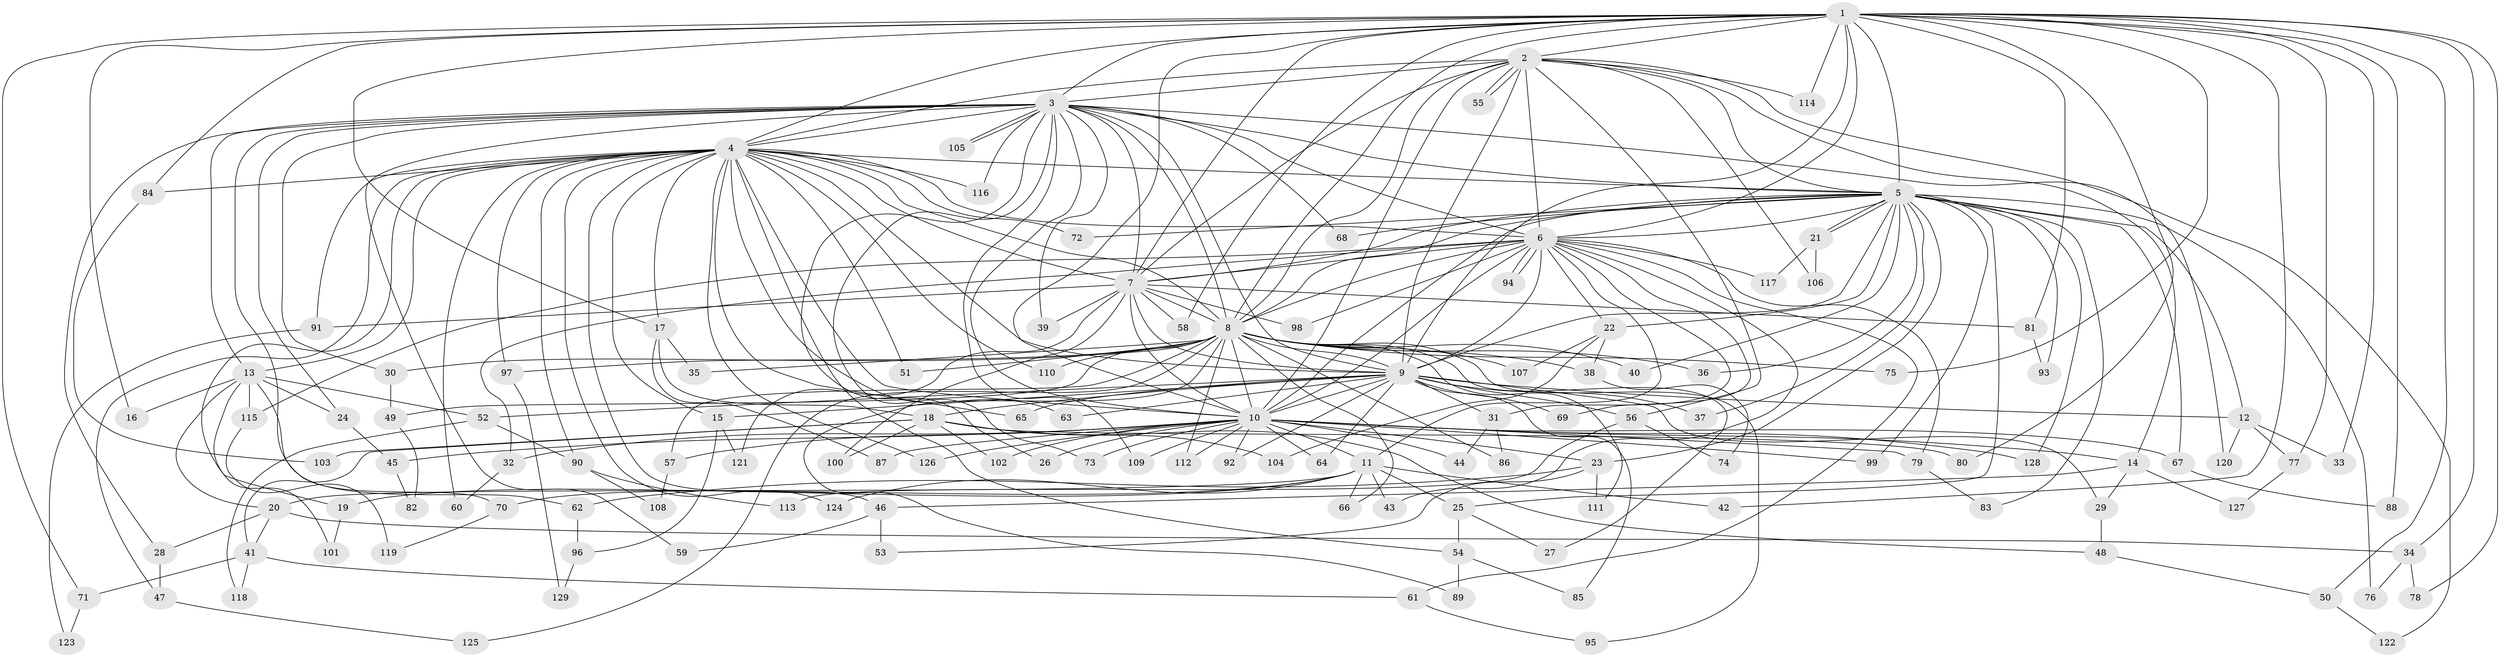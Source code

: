 // Generated by graph-tools (version 1.1) at 2025/25/03/09/25 03:25:51]
// undirected, 129 vertices, 283 edges
graph export_dot {
graph [start="1"]
  node [color=gray90,style=filled];
  1;
  2;
  3;
  4;
  5;
  6;
  7;
  8;
  9;
  10;
  11;
  12;
  13;
  14;
  15;
  16;
  17;
  18;
  19;
  20;
  21;
  22;
  23;
  24;
  25;
  26;
  27;
  28;
  29;
  30;
  31;
  32;
  33;
  34;
  35;
  36;
  37;
  38;
  39;
  40;
  41;
  42;
  43;
  44;
  45;
  46;
  47;
  48;
  49;
  50;
  51;
  52;
  53;
  54;
  55;
  56;
  57;
  58;
  59;
  60;
  61;
  62;
  63;
  64;
  65;
  66;
  67;
  68;
  69;
  70;
  71;
  72;
  73;
  74;
  75;
  76;
  77;
  78;
  79;
  80;
  81;
  82;
  83;
  84;
  85;
  86;
  87;
  88;
  89;
  90;
  91;
  92;
  93;
  94;
  95;
  96;
  97;
  98;
  99;
  100;
  101;
  102;
  103;
  104;
  105;
  106;
  107;
  108;
  109;
  110;
  111;
  112;
  113;
  114;
  115;
  116;
  117;
  118;
  119;
  120;
  121;
  122;
  123;
  124;
  125;
  126;
  127;
  128;
  129;
  1 -- 2;
  1 -- 3;
  1 -- 4;
  1 -- 5;
  1 -- 6;
  1 -- 7;
  1 -- 8;
  1 -- 9;
  1 -- 10;
  1 -- 16;
  1 -- 17;
  1 -- 33;
  1 -- 34;
  1 -- 42;
  1 -- 50;
  1 -- 58;
  1 -- 71;
  1 -- 75;
  1 -- 77;
  1 -- 78;
  1 -- 80;
  1 -- 81;
  1 -- 84;
  1 -- 88;
  1 -- 114;
  2 -- 3;
  2 -- 4;
  2 -- 5;
  2 -- 6;
  2 -- 7;
  2 -- 8;
  2 -- 9;
  2 -- 10;
  2 -- 14;
  2 -- 55;
  2 -- 55;
  2 -- 56;
  2 -- 106;
  2 -- 114;
  2 -- 122;
  3 -- 4;
  3 -- 5;
  3 -- 6;
  3 -- 7;
  3 -- 8;
  3 -- 9;
  3 -- 10;
  3 -- 13;
  3 -- 24;
  3 -- 26;
  3 -- 28;
  3 -- 30;
  3 -- 39;
  3 -- 59;
  3 -- 68;
  3 -- 70;
  3 -- 73;
  3 -- 105;
  3 -- 105;
  3 -- 109;
  3 -- 116;
  3 -- 120;
  4 -- 5;
  4 -- 6;
  4 -- 7;
  4 -- 8;
  4 -- 9;
  4 -- 10;
  4 -- 13;
  4 -- 15;
  4 -- 17;
  4 -- 19;
  4 -- 46;
  4 -- 47;
  4 -- 51;
  4 -- 54;
  4 -- 60;
  4 -- 63;
  4 -- 65;
  4 -- 72;
  4 -- 84;
  4 -- 90;
  4 -- 91;
  4 -- 97;
  4 -- 110;
  4 -- 116;
  4 -- 124;
  4 -- 126;
  5 -- 6;
  5 -- 7;
  5 -- 8;
  5 -- 9;
  5 -- 10;
  5 -- 12;
  5 -- 21;
  5 -- 21;
  5 -- 22;
  5 -- 23;
  5 -- 25;
  5 -- 36;
  5 -- 37;
  5 -- 40;
  5 -- 67;
  5 -- 68;
  5 -- 72;
  5 -- 76;
  5 -- 83;
  5 -- 93;
  5 -- 99;
  5 -- 128;
  6 -- 7;
  6 -- 8;
  6 -- 9;
  6 -- 10;
  6 -- 11;
  6 -- 22;
  6 -- 31;
  6 -- 32;
  6 -- 43;
  6 -- 61;
  6 -- 69;
  6 -- 79;
  6 -- 94;
  6 -- 94;
  6 -- 98;
  6 -- 115;
  6 -- 117;
  7 -- 8;
  7 -- 9;
  7 -- 10;
  7 -- 39;
  7 -- 58;
  7 -- 81;
  7 -- 91;
  7 -- 98;
  7 -- 100;
  7 -- 121;
  8 -- 9;
  8 -- 10;
  8 -- 27;
  8 -- 30;
  8 -- 35;
  8 -- 36;
  8 -- 38;
  8 -- 40;
  8 -- 49;
  8 -- 51;
  8 -- 57;
  8 -- 66;
  8 -- 75;
  8 -- 86;
  8 -- 89;
  8 -- 95;
  8 -- 97;
  8 -- 107;
  8 -- 110;
  8 -- 111;
  8 -- 112;
  8 -- 125;
  9 -- 10;
  9 -- 12;
  9 -- 15;
  9 -- 18;
  9 -- 29;
  9 -- 31;
  9 -- 37;
  9 -- 52;
  9 -- 56;
  9 -- 63;
  9 -- 64;
  9 -- 65;
  9 -- 69;
  9 -- 85;
  9 -- 92;
  10 -- 11;
  10 -- 14;
  10 -- 23;
  10 -- 26;
  10 -- 32;
  10 -- 44;
  10 -- 45;
  10 -- 57;
  10 -- 64;
  10 -- 67;
  10 -- 73;
  10 -- 79;
  10 -- 87;
  10 -- 92;
  10 -- 99;
  10 -- 102;
  10 -- 109;
  10 -- 112;
  10 -- 126;
  10 -- 128;
  11 -- 19;
  11 -- 20;
  11 -- 25;
  11 -- 42;
  11 -- 43;
  11 -- 66;
  11 -- 70;
  11 -- 124;
  12 -- 33;
  12 -- 77;
  12 -- 120;
  13 -- 16;
  13 -- 20;
  13 -- 24;
  13 -- 52;
  13 -- 62;
  13 -- 101;
  13 -- 115;
  14 -- 29;
  14 -- 46;
  14 -- 127;
  15 -- 96;
  15 -- 121;
  17 -- 18;
  17 -- 35;
  17 -- 87;
  18 -- 41;
  18 -- 48;
  18 -- 80;
  18 -- 100;
  18 -- 102;
  18 -- 103;
  18 -- 104;
  19 -- 101;
  20 -- 28;
  20 -- 34;
  20 -- 41;
  21 -- 106;
  21 -- 117;
  22 -- 38;
  22 -- 104;
  22 -- 107;
  23 -- 53;
  23 -- 62;
  23 -- 111;
  24 -- 45;
  25 -- 27;
  25 -- 54;
  28 -- 47;
  29 -- 48;
  30 -- 49;
  31 -- 44;
  31 -- 86;
  32 -- 60;
  34 -- 76;
  34 -- 78;
  38 -- 74;
  41 -- 61;
  41 -- 71;
  41 -- 118;
  45 -- 82;
  46 -- 53;
  46 -- 59;
  47 -- 125;
  48 -- 50;
  49 -- 82;
  50 -- 122;
  52 -- 90;
  52 -- 118;
  54 -- 85;
  54 -- 89;
  56 -- 74;
  56 -- 113;
  57 -- 108;
  61 -- 95;
  62 -- 96;
  67 -- 88;
  70 -- 119;
  71 -- 123;
  77 -- 127;
  79 -- 83;
  81 -- 93;
  84 -- 103;
  90 -- 108;
  90 -- 113;
  91 -- 123;
  96 -- 129;
  97 -- 129;
  115 -- 119;
}
